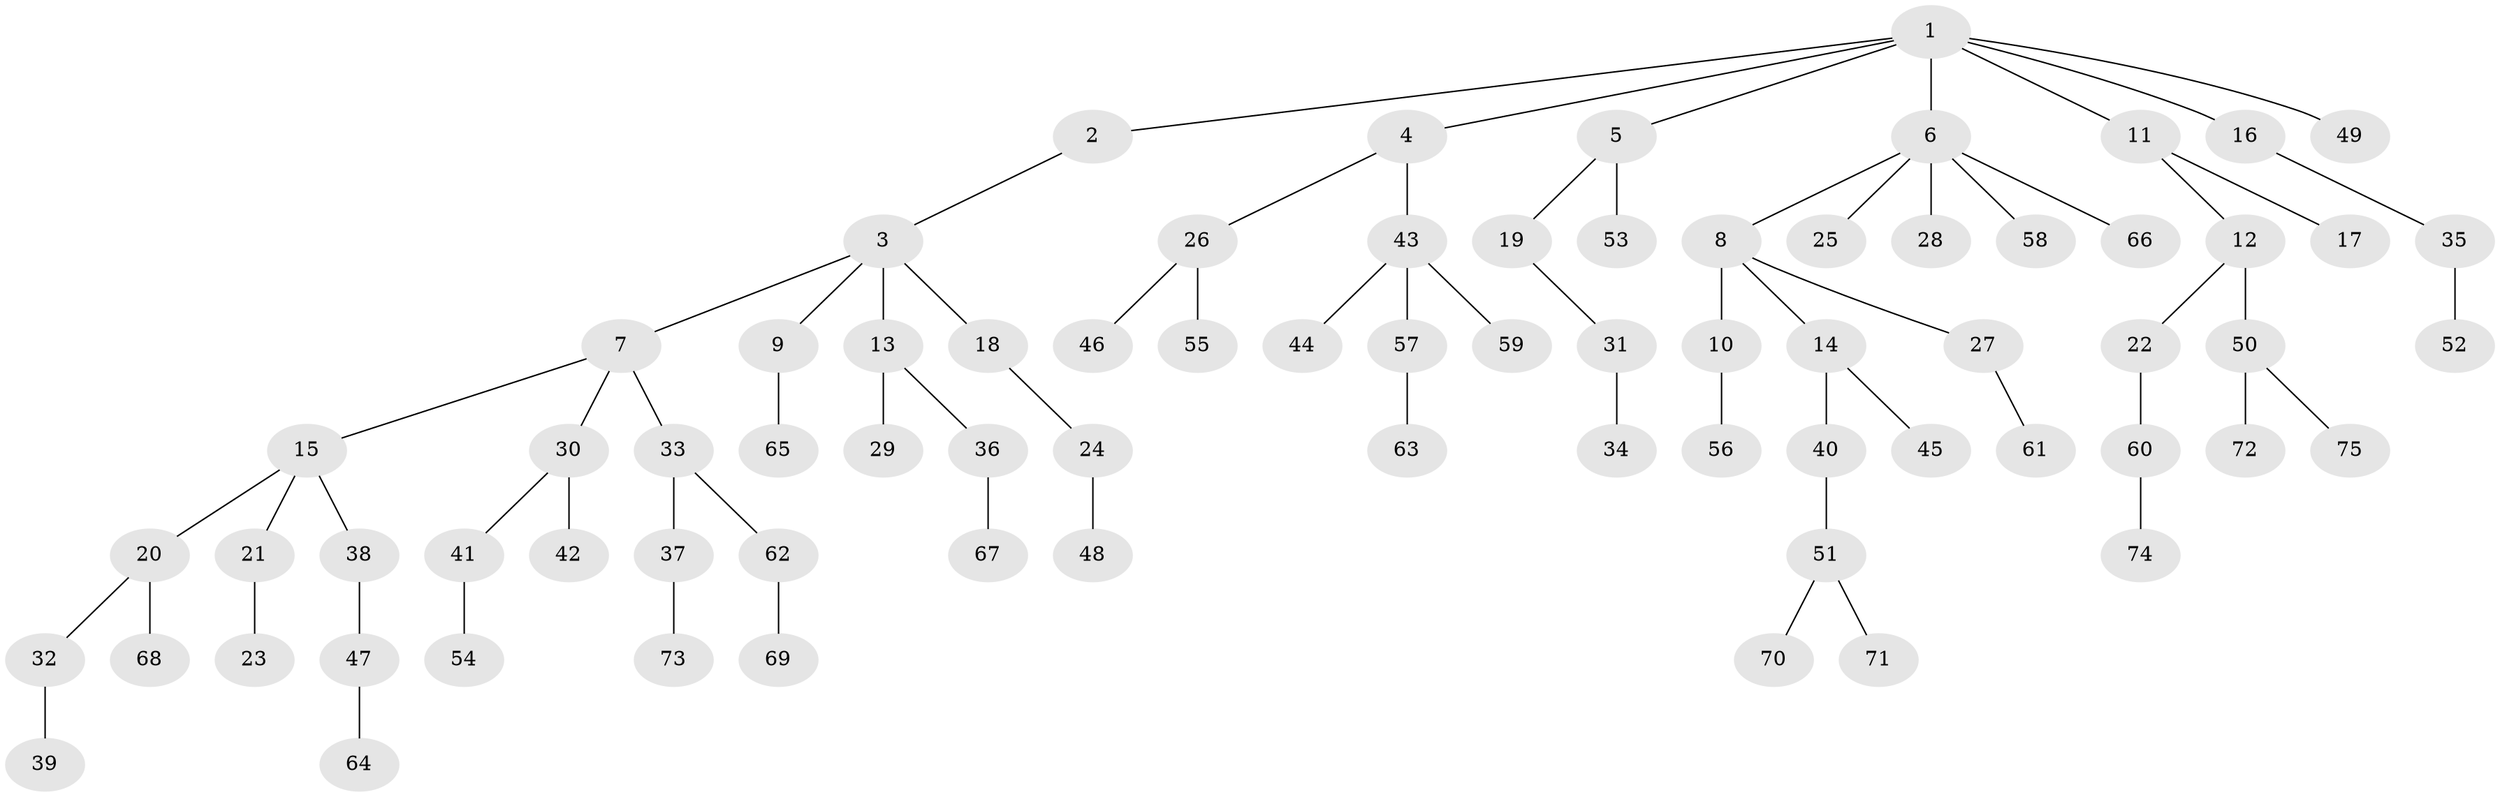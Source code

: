 // coarse degree distribution, {13: 0.02702702702702703, 2: 0.21621621621621623, 3: 0.13513513513513514, 6: 0.02702702702702703, 1: 0.5945945945945946}
// Generated by graph-tools (version 1.1) at 2025/19/03/04/25 18:19:10]
// undirected, 75 vertices, 74 edges
graph export_dot {
graph [start="1"]
  node [color=gray90,style=filled];
  1;
  2;
  3;
  4;
  5;
  6;
  7;
  8;
  9;
  10;
  11;
  12;
  13;
  14;
  15;
  16;
  17;
  18;
  19;
  20;
  21;
  22;
  23;
  24;
  25;
  26;
  27;
  28;
  29;
  30;
  31;
  32;
  33;
  34;
  35;
  36;
  37;
  38;
  39;
  40;
  41;
  42;
  43;
  44;
  45;
  46;
  47;
  48;
  49;
  50;
  51;
  52;
  53;
  54;
  55;
  56;
  57;
  58;
  59;
  60;
  61;
  62;
  63;
  64;
  65;
  66;
  67;
  68;
  69;
  70;
  71;
  72;
  73;
  74;
  75;
  1 -- 2;
  1 -- 4;
  1 -- 5;
  1 -- 6;
  1 -- 11;
  1 -- 16;
  1 -- 49;
  2 -- 3;
  3 -- 7;
  3 -- 9;
  3 -- 13;
  3 -- 18;
  4 -- 26;
  4 -- 43;
  5 -- 19;
  5 -- 53;
  6 -- 8;
  6 -- 25;
  6 -- 28;
  6 -- 58;
  6 -- 66;
  7 -- 15;
  7 -- 30;
  7 -- 33;
  8 -- 10;
  8 -- 14;
  8 -- 27;
  9 -- 65;
  10 -- 56;
  11 -- 12;
  11 -- 17;
  12 -- 22;
  12 -- 50;
  13 -- 29;
  13 -- 36;
  14 -- 40;
  14 -- 45;
  15 -- 20;
  15 -- 21;
  15 -- 38;
  16 -- 35;
  18 -- 24;
  19 -- 31;
  20 -- 32;
  20 -- 68;
  21 -- 23;
  22 -- 60;
  24 -- 48;
  26 -- 46;
  26 -- 55;
  27 -- 61;
  30 -- 41;
  30 -- 42;
  31 -- 34;
  32 -- 39;
  33 -- 37;
  33 -- 62;
  35 -- 52;
  36 -- 67;
  37 -- 73;
  38 -- 47;
  40 -- 51;
  41 -- 54;
  43 -- 44;
  43 -- 57;
  43 -- 59;
  47 -- 64;
  50 -- 72;
  50 -- 75;
  51 -- 70;
  51 -- 71;
  57 -- 63;
  60 -- 74;
  62 -- 69;
}

